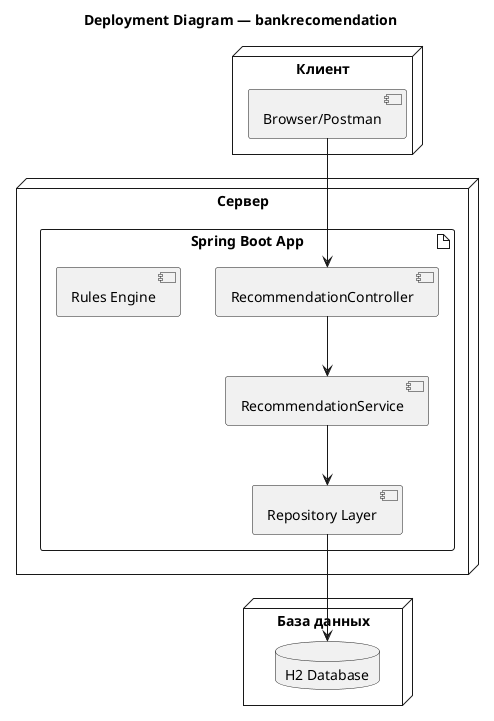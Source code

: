 @startuml
title Deployment Diagram — bankrecomendation

node "Клиент" {
  [Browser/Postman]
}

node "Сервер" {
  artifact "Spring Boot App" {
    [RecommendationController]
    [RecommendationService]
    [Rules Engine]
    [Repository Layer]
  }
}

node "База данных" {
  database "H2 Database"
}

[Browser/Postman] --> [RecommendationController]
[RecommendationController] --> [RecommendationService]
[RecommendationService] --> [Repository Layer]
[Repository Layer] --> "H2 Database"
@enduml
